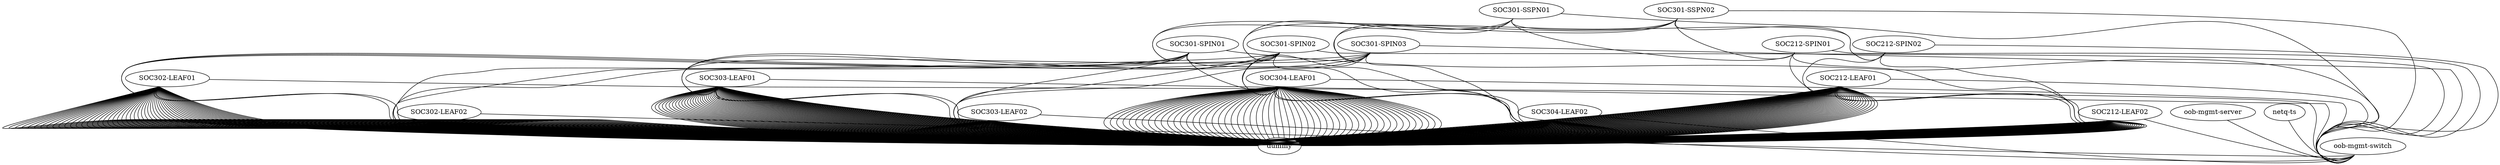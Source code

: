 graph falconv2 {

 "dummy" [function="fake"]

 "oob-mgmt-server"  [function="oob-server" memory="2048" cpu="2" mgmt_ip="10.22.0.1"]
 "oob-mgmt-switch"  [function="oob-switch"]  
 "netq-ts" [os="netq-ts-cloud-3.2.0" mgmt_ip="10.22.0.200"]

 # SOC212 node mgmt ips are manually handled in oob-mgmt script
 "SOC301-SSPN01" [function="spine" os="CumulusCommunity/cumulus-vx" version="4.2.0" mgmt_ip="10.22.0.10"]
 "SOC301-SSPN02" [function="spine" os="CumulusCommunity/cumulus-vx" version="4.2.0" mgmt_ip="10.22.0.11"]
 "SOC301-SPIN01" [function="spine" os="CumulusCommunity/cumulus-vx" version="4.2.0" mgmt_ip="10.22.0.15"]
 "SOC301-SPIN02" [function="spine" os="CumulusCommunity/cumulus-vx" version="4.2.0" mgmt_ip="10.22.0.16"]
 "SOC301-SPIN03" [function="spine" os="CumulusCommunity/cumulus-vx" version="4.2.0" mgmt_ip="10.22.0.17"]
 "SOC212-SPIN01" [function="spine" os="CumulusCommunity/cumulus-vx" version="4.2.0"]
 "SOC212-SPIN02" [function="spine" os="CumulusCommunity/cumulus-vx" version="4.2.0"]
 "SOC302-LEAF01" [function="leaf" os="CumulusCommunity/cumulus-vx" version="4.2.0" mgmt_ip="10.22.0.30"]
 "SOC302-LEAF02" [function="leaf" os="CumulusCommunity/cumulus-vx" version="4.2.0" mgmt_ip="10.22.0.31"]
 "SOC303-LEAF01" [function="leaf" os="CumulusCommunity/cumulus-vx" version="4.2.0" mgmt_ip="10.22.0.32"]
 "SOC303-LEAF02" [function="leaf" os="CumulusCommunity/cumulus-vx" version="4.2.0" mgmt_ip="10.22.0.33"]
 "SOC304-LEAF01" [function="leaf" os="CumulusCommunity/cumulus-vx" version="4.2.0" mgmt_ip="10.22.0.34"]
 "SOC304-LEAF02" [function="leaf" os="CumulusCommunity/cumulus-vx" version="4.2.0" mgmt_ip="10.22.0.35"]
 "SOC212-LEAF01" [function="leaf" os="CumulusCommunity/cumulus-vx" version="4.2.0"]
 "SOC212-LEAF02" [function="leaf" os="CumulusCommunity/cumulus-vx" version="4.2.0"]

    # 343N super spine - 343N spine connection
    "SOC301-SSPN01":"swp1" -- "SOC301-SPIN01":"swp30"
    "SOC301-SSPN01":"swp2" -- "SOC301-SPIN02":"swp30"
    "SOC301-SSPN01":"swp3" -- "SOC301-SPIN03":"swp30"
    "SOC301-SSPN02":"swp1" -- "SOC301-SPIN01":"swp29"
    "SOC301-SSPN02":"swp2" -- "SOC301-SPIN02":"swp29"
    "SOC301-SSPN02":"swp3" -- "SOC301-SPIN03":"swp29"
    
    # 343N super spine - 243M spine connection
    "SOC301-SSPN01":"swp13" -- "SOC212-SPIN02":"swp30"
    "SOC301-SSPN01":"swp14" -- "SOC212-SPIN01":"swp30"
    "SOC301-SSPN02":"swp13" -- "SOC212-SPIN02":"swp29"
    "SOC301-SSPN02":"swp14" -- "SOC212-SPIN01":"swp29"
    
    # SOC301-SPIN01 - 343N leafs connection
    "SOC301-SPIN01":"swp3" -- "SOC302-LEAF01":"swp51"
    "SOC301-SPIN01":"swp4" -- "SOC302-LEAF02":"swp51"
    "SOC301-SPIN01":"swp5" -- "SOC303-LEAF01":"swp51"
    "SOC301-SPIN01":"swp6" -- "SOC303-LEAF02":"swp51"
    "SOC301-SPIN01":"swp7" -- "SOC304-LEAF01":"swp51"
    "SOC301-SPIN01":"swp8" -- "SOC304-LEAF02":"swp51"
    
    # SOC30-SPIN02 - 343N leafs connection
    "SOC301-SPIN02":"swp3" -- "SOC302-LEAF01":"swp52"
    "SOC301-SPIN02":"swp4" -- "SOC302-LEAF02":"swp52"
    "SOC301-SPIN02":"swp5" -- "SOC303-LEAF01":"swp52"
    "SOC301-SPIN02":"swp6" -- "SOC303-LEAF02":"swp52"
    "SOC301-SPIN02":"swp7" -- "SOC304-LEAF01":"swp52"
    "SOC301-SPIN02":"swp8" -- "SOC304-LEAF02":"swp52"
    
    # SOC30-SPIN03 - 343N leafs connection
    "SOC301-SPIN03":"swp3" -- "SOC302-LEAF01":"swp53"
    "SOC301-SPIN03":"swp4" -- "SOC302-LEAF02":"swp53"
    "SOC301-SPIN03":"swp5" -- "SOC303-LEAF01":"swp53"
    "SOC301-SPIN03":"swp6" -- "SOC303-LEAF02":"swp53"
    "SOC301-SPIN03":"swp7" -- "SOC304-LEAF01":"swp53"
    "SOC301-SPIN03":"swp8" -- "SOC304-LEAF02":"swp53"
    
    # 243M spine - 243M leaf connection
    "SOC212-SPIN01":"swp3" -- "SOC212-LEAF01":"swp51"
    "SOC212-SPIN01":"swp4" -- "SOC212-LEAF02":"swp51"
    "SOC212-SPIN02":"swp3" -- "SOC212-LEAF01":"swp52"
    "SOC212-SPIN02":"swp4" -- "SOC212-LEAF02":"swp52"
 
   # clag connection
    "SOC302-LEAF01":"swp49" -- "SOC302-LEAF02":"swp49"
    "SOC302-LEAF01":"swp50" -- "SOC302-LEAF02":"swp50"
    "SOC303-LEAF01":"swp49" -- "SOC303-LEAF02":"swp49"
    "SOC303-LEAF01":"swp50" -- "SOC303-LEAF02":"swp50"
    "SOC304-LEAF01":"swp49" -- "SOC304-LEAF02":"swp49"
    "SOC304-LEAF01":"swp50" -- "SOC304-LEAF02":"swp50"
    "SOC212-LEAF01":"swp49" -- "SOC212-LEAF02":"swp49"
    "SOC212-LEAF01":"swp50" -- "SOC212-LEAF02":"swp50"

  # OOB-MGMT connections
   "oob-mgmt-server":"eth1" -- "oob-mgmt-switch":"swp1"
   "netq-ts":"eth0" -- "oob-mgmt-switch":"swp2"
   "SOC301-SSPN01":"eth0" -- "oob-mgmt-switch":"swp3" [left_mac="44:38:39:22:01:6e"]
   "SOC301-SSPN02":"eth0" -- "oob-mgmt-switch":"swp4" [left_mac="44:38:39:22:01:90"]
   "SOC301-SPIN01":"eth0" -- "oob-mgmt-switch":"swp5" [left_mac="44:38:39:22:01:6a"]
   "SOC301-SPIN02":"eth0" -- "oob-mgmt-switch":"swp6" [left_mac="44:38:39:22:01:88"]
   "SOC301-SPIN03":"eth0" -- "oob-mgmt-switch":"swp7" [left_mac="44:38:39:22:01:86"]
   "SOC212-SPIN01":"eth0" -- "oob-mgmt-switch":"swp8" [left_mac="44:38:39:22:01:76"]
   "SOC212-SPIN02":"eth0" -- "oob-mgmt-switch":"swp9" [left_mac="44:38:39:22:01:72"]
   "SOC302-LEAF01":"eth0" -- "oob-mgmt-switch":"swp10" [left_mac="44:38:39:22:01:7a"]
   "SOC302-LEAF02":"eth0" -- "oob-mgmt-switch":"swp11" [left_mac="44:38:39:22:01:78"]
   "SOC303-LEAF01":"eth0" -- "oob-mgmt-switch":"swp12" [left_mac="44:38:39:22:01:84"]
   "SOC303-LEAF02":"eth0" -- "oob-mgmt-switch":"swp13" [left_mac="44:38:39:22:01:8a"]
   "SOC304-LEAF01":"eth0" -- "oob-mgmt-switch":"swp14" [left_mac="44:38:39:22:01:82"]
   "SOC304-LEAF02":"eth0" -- "oob-mgmt-switch":"swp15" [left_mac="44:38:39:22:01:92"]
   "SOC212-LEAF01":"eth0" -- "oob-mgmt-switch":"swp16" [left_mac="44:38:39:22:01:70"]
   "SOC212-LEAF02":"eth0" -- "oob-mgmt-switch":"swp17" [left_mac="44:38:39:22:01:6c"]

    # DUMMY ports for LEAF switch mlag bonds- creates the network interface in simulation. Not actually connected to anything
    "SOC302-LEAF01":"swp1" -- "dummy":"dummy8-swp1"
    "SOC302-LEAF01":"swp2" -- "dummy":"dummy8-swp2"
    "SOC302-LEAF01":"swp3" -- "dummy":"dummy8-swp3"
    "SOC302-LEAF01":"swp4" -- "dummy":"dummy8-swp4"
    "SOC302-LEAF01":"swp5" -- "dummy":"dummy8-swp5"
    "SOC302-LEAF01":"swp6" -- "dummy":"dummy8-swp6"
    "SOC302-LEAF01":"swp7" -- "dummy":"dummy8-swp7"
    "SOC302-LEAF01":"swp8" -- "dummy":"dummy8-swp8"
    "SOC302-LEAF01":"swp9" -- "dummy":"dummy8-swp9"
    "SOC302-LEAF01":"swp10" -- "dummy":"dummy8-swp10"
    "SOC302-LEAF01":"swp11" -- "dummy":"dummy8-swp11"
    "SOC302-LEAF01":"swp12" -- "dummy":"dummy8-swp12"
    "SOC302-LEAF01":"swp13" -- "dummy":"dummy8-swp13"
    "SOC302-LEAF01":"swp14" -- "dummy":"dummy8-swp14"
    "SOC302-LEAF01":"swp15" -- "dummy":"dummy8-swp15"
    "SOC302-LEAF01":"swp16" -- "dummy":"dummy8-swp16"
    "SOC302-LEAF01":"swp17" -- "dummy":"dummy8-swp17"
    "SOC302-LEAF01":"swp18" -- "dummy":"dummy8-swp18"
    "SOC302-LEAF01":"swp19" -- "dummy":"dummy8-swp19"
    "SOC302-LEAF01":"swp20" -- "dummy":"dummy8-swp20"
    "SOC302-LEAF01":"swp21" -- "dummy":"dummy8-swp21"
    "SOC302-LEAF01":"swp22" -- "dummy":"dummy8-swp22"
    "SOC302-LEAF01":"swp23" -- "dummy":"dummy8-swp23"
    "SOC302-LEAF01":"swp24" -- "dummy":"dummy8-swp24"
    "SOC302-LEAF01":"swp25" -- "dummy":"dummy8-swp25"
    "SOC302-LEAF01":"swp26" -- "dummy":"dummy8-swp26"
    "SOC302-LEAF01":"swp27" -- "dummy":"dummy8-swp27"
    "SOC302-LEAF01":"swp28" -- "dummy":"dummy8-swp28"
    "SOC302-LEAF01":"swp29" -- "dummy":"dummy8-swp29"
    "SOC302-LEAF01":"swp30" -- "dummy":"dummy8-swp30"
    "SOC302-LEAF01":"swp31" -- "dummy":"dummy8-swp31"
    "SOC302-LEAF01":"swp32" -- "dummy":"dummy8-swp32"
    "SOC302-LEAF01":"swp33" -- "dummy":"dummy8-swp33"
    "SOC302-LEAF01":"swp34" -- "dummy":"dummy8-swp34"
    "SOC302-LEAF01":"swp35" -- "dummy":"dummy8-swp35"
    "SOC302-LEAF01":"swp36" -- "dummy":"dummy8-swp36"
    "SOC302-LEAF01":"swp37" -- "dummy":"dummy8-swp37"
    "SOC302-LEAF01":"swp38" -- "dummy":"dummy8-swp38"
    "SOC302-LEAF01":"swp39" -- "dummy":"dummy8-swp39"
    "SOC302-LEAF01":"swp40" -- "dummy":"dummy8-swp40"
    "SOC302-LEAF01":"swp41" -- "dummy":"dummy8-swp41"
    "SOC302-LEAF01":"swp42" -- "dummy":"dummy8-swp42"
    "SOC302-LEAF01":"swp43" -- "dummy":"dummy8-swp43"
    "SOC302-LEAF01":"swp44" -- "dummy":"dummy8-swp44"
    "SOC302-LEAF01":"swp45" -- "dummy":"dummy8-swp45"
    "SOC302-LEAF01":"swp46" -- "dummy":"dummy8-swp46"
    "SOC302-LEAF01":"swp47" -- "dummy":"dummy8-swp47"
    "SOC302-LEAF01":"swp48" -- "dummy":"dummy8-swp48"
        # clag bonds #
    "SOC302-LEAF01":"swp51" -- "dummy":"dummy8-swp51"
    "SOC302-LEAF01":"swp52" -- "dummy":"dummy8-swp52"
    "SOC302-LEAF01":"swp53" -- "dummy":"dummy8-swp53"
    "SOC302-LEAF01":"swp54" -- "dummy":"dummy8-swp54"
    "SOC302-LEAF01":"swp55" -- "dummy":"dummy8-swp55"
    "SOC302-LEAF01":"swp56" -- "dummy":"dummy8-swp56"
    #
    "SOC302-LEAF02":"swp1" -- "dummy":"dummy9-swp1"
    "SOC302-LEAF02":"swp2" -- "dummy":"dummy9-swp2"
    "SOC302-LEAF02":"swp3" -- "dummy":"dummy9-swp3"
    "SOC302-LEAF02":"swp4" -- "dummy":"dummy9-swp4"
    "SOC302-LEAF02":"swp5" -- "dummy":"dummy9-swp5"
    "SOC302-LEAF02":"swp6" -- "dummy":"dummy9-swp6"
    "SOC302-LEAF02":"swp7" -- "dummy":"dummy9-swp7"
    "SOC302-LEAF02":"swp8" -- "dummy":"dummy9-swp8"
    "SOC302-LEAF02":"swp9" -- "dummy":"dummy9-swp9"
    "SOC302-LEAF02":"swp10" -- "dummy":"dummy9-swp10"
    "SOC302-LEAF02":"swp11" -- "dummy":"dummy9-swp11"
    "SOC302-LEAF02":"swp12" -- "dummy":"dummy9-swp12"
    "SOC302-LEAF02":"swp13" -- "dummy":"dummy9-swp13"
    "SOC302-LEAF02":"swp14" -- "dummy":"dummy9-swp14"
    "SOC302-LEAF02":"swp15" -- "dummy":"dummy9-swp15"
    "SOC302-LEAF02":"swp16" -- "dummy":"dummy9-swp16"
    "SOC302-LEAF02":"swp17" -- "dummy":"dummy9-swp17"
    "SOC302-LEAF02":"swp18" -- "dummy":"dummy9-swp18"
    "SOC302-LEAF02":"swp19" -- "dummy":"dummy9-swp19"
    "SOC302-LEAF02":"swp20" -- "dummy":"dummy9-swp20"
    "SOC302-LEAF02":"swp21" -- "dummy":"dummy9-swp21"
    "SOC302-LEAF02":"swp22" -- "dummy":"dummy9-swp22"
    "SOC302-LEAF02":"swp23" -- "dummy":"dummy9-swp23"
    "SOC302-LEAF02":"swp24" -- "dummy":"dummy9-swp24"
    "SOC302-LEAF02":"swp25" -- "dummy":"dummy9-swp25"
    "SOC302-LEAF02":"swp26" -- "dummy":"dummy9-swp26"
    "SOC302-LEAF02":"swp27" -- "dummy":"dummy9-swp27"
    "SOC302-LEAF02":"swp28" -- "dummy":"dummy9-swp28"
    "SOC302-LEAF02":"swp29" -- "dummy":"dummy9-swp29"
    "SOC302-LEAF02":"swp30" -- "dummy":"dummy9-swp30"
    "SOC302-LEAF02":"swp31" -- "dummy":"dummy9-swp31"
    "SOC302-LEAF02":"swp32" -- "dummy":"dummy9-swp32"
    "SOC302-LEAF02":"swp33" -- "dummy":"dummy9-swp33"
    "SOC302-LEAF02":"swp34" -- "dummy":"dummy9-swp34"
    "SOC302-LEAF02":"swp35" -- "dummy":"dummy9-swp35"
    "SOC302-LEAF02":"swp36" -- "dummy":"dummy9-swp36"
    "SOC302-LEAF02":"swp37" -- "dummy":"dummy9-swp37"
    "SOC302-LEAF02":"swp38" -- "dummy":"dummy9-swp38"
    "SOC302-LEAF02":"swp39" -- "dummy":"dummy9-swp39"
    "SOC302-LEAF02":"swp40" -- "dummy":"dummy9-swp40"
    "SOC302-LEAF02":"swp41" -- "dummy":"dummy9-swp41"
    "SOC302-LEAF02":"swp42" -- "dummy":"dummy9-swp42"
    "SOC302-LEAF02":"swp43" -- "dummy":"dummy9-swp43"
    "SOC302-LEAF02":"swp44" -- "dummy":"dummy9-swp44"
    "SOC302-LEAF02":"swp45" -- "dummy":"dummy9-swp45"
    "SOC302-LEAF02":"swp46" -- "dummy":"dummy9-swp46"
    "SOC302-LEAF02":"swp47" -- "dummy":"dummy9-swp47"
    "SOC302-LEAF02":"swp48" -- "dummy":"dummy9-swp48"
        # clag bonds #
    "SOC302-LEAF02":"swp51" -- "dummy":"dummy9-swp51"
    "SOC302-LEAF02":"swp52" -- "dummy":"dummy9-swp52"
    "SOC302-LEAF02":"swp53" -- "dummy":"dummy9-swp53"
    "SOC302-LEAF02":"swp54" -- "dummy":"dummy9-swp54"
    "SOC302-LEAF02":"swp55" -- "dummy":"dummy9-swp55"
    "SOC302-LEAF02":"swp56" -- "dummy":"dummy9-swp56"
    #
    "SOC303-LEAF01":"swp1" -- "dummy":"dummy10-swp1"
    "SOC303-LEAF01":"swp2" -- "dummy":"dummy10-swp2"
    "SOC303-LEAF01":"swp3" -- "dummy":"dummy10-swp3"
    "SOC303-LEAF01":"swp4" -- "dummy":"dummy10-swp4"
    "SOC303-LEAF01":"swp5" -- "dummy":"dummy10-swp5"
    "SOC303-LEAF01":"swp6" -- "dummy":"dummy10-swp6"
    "SOC303-LEAF01":"swp7" -- "dummy":"dummy10-swp7"
    "SOC303-LEAF01":"swp8" -- "dummy":"dummy10-swp8"
    "SOC303-LEAF01":"swp9" -- "dummy":"dummy10-swp9"
    "SOC303-LEAF01":"swp10" -- "dummy":"dummy10-swp10"
    "SOC303-LEAF01":"swp11" -- "dummy":"dummy10-swp11"
    "SOC303-LEAF01":"swp12" -- "dummy":"dummy10-swp12"
    "SOC303-LEAF01":"swp13" -- "dummy":"dummy10-swp13"
    "SOC303-LEAF01":"swp14" -- "dummy":"dummy10-swp14"
    "SOC303-LEAF01":"swp15" -- "dummy":"dummy10-swp15"
    "SOC303-LEAF01":"swp16" -- "dummy":"dummy10-swp16"
    "SOC303-LEAF01":"swp17" -- "dummy":"dummy10-swp17"
    "SOC303-LEAF01":"swp18" -- "dummy":"dummy10-swp18"
    "SOC303-LEAF01":"swp19" -- "dummy":"dummy10-swp19"
    "SOC303-LEAF01":"swp20" -- "dummy":"dummy10-swp20"
    "SOC303-LEAF01":"swp21" -- "dummy":"dummy10-swp21"
    "SOC303-LEAF01":"swp22" -- "dummy":"dummy10-swp22"
    "SOC303-LEAF01":"swp23" -- "dummy":"dummy10-swp23"
    "SOC303-LEAF01":"swp24" -- "dummy":"dummy10-swp24"
    "SOC303-LEAF01":"swp25" -- "dummy":"dummy10-swp25"
    "SOC303-LEAF01":"swp26" -- "dummy":"dummy10-swp26"
    "SOC303-LEAF01":"swp27" -- "dummy":"dummy10-swp27"
    "SOC303-LEAF01":"swp28" -- "dummy":"dummy10-swp28"
    "SOC303-LEAF01":"swp29" -- "dummy":"dummy10-swp29"
    "SOC303-LEAF01":"swp30" -- "dummy":"dummy10-swp30"
    "SOC303-LEAF01":"swp31" -- "dummy":"dummy10-swp31"
    "SOC303-LEAF01":"swp32" -- "dummy":"dummy10-swp32"
    "SOC303-LEAF01":"swp33" -- "dummy":"dummy10-swp33"
    "SOC303-LEAF01":"swp34" -- "dummy":"dummy10-swp34"
    "SOC303-LEAF01":"swp35" -- "dummy":"dummy10-swp35"
    "SOC303-LEAF01":"swp36" -- "dummy":"dummy10-swp36"
    "SOC303-LEAF01":"swp37" -- "dummy":"dummy10-swp37"
    "SOC303-LEAF01":"swp38" -- "dummy":"dummy10-swp38"
    "SOC303-LEAF01":"swp39" -- "dummy":"dummy10-swp39"
    "SOC303-LEAF01":"swp40" -- "dummy":"dummy10-swp40"
    "SOC303-LEAF01":"swp41" -- "dummy":"dummy10-swp41"
    "SOC303-LEAF01":"swp42" -- "dummy":"dummy10-swp42"
    "SOC303-LEAF01":"swp43" -- "dummy":"dummy10-swp43"
    "SOC303-LEAF01":"swp44" -- "dummy":"dummy10-swp44"
    "SOC303-LEAF01":"swp45" -- "dummy":"dummy10-swp45"
    "SOC303-LEAF01":"swp46" -- "dummy":"dummy10-swp46"
    "SOC303-LEAF01":"swp47" -- "dummy":"dummy10-swp47"
    "SOC303-LEAF01":"swp48" -- "dummy":"dummy10-swp48"
        # clag bonds #
    "SOC303-LEAF01":"swp51" -- "dummy":"dummy10-swp51"
    "SOC303-LEAF01":"swp52" -- "dummy":"dummy10-swp52"
    "SOC303-LEAF01":"swp53" -- "dummy":"dummy10-swp53"
    "SOC303-LEAF01":"swp54" -- "dummy":"dummy10-swp54"
    "SOC303-LEAF01":"swp55" -- "dummy":"dummy10-swp55"
    "SOC303-LEAF01":"swp56" -- "dummy":"dummy10-swp56"
    #
    "SOC303-LEAF02":"swp1" -- "dummy":"dummy11-swp1"
    "SOC303-LEAF02":"swp2" -- "dummy":"dummy11-swp2"
    "SOC303-LEAF02":"swp3" -- "dummy":"dummy11-swp3"
    "SOC303-LEAF02":"swp4" -- "dummy":"dummy11-swp4"
    "SOC303-LEAF02":"swp5" -- "dummy":"dummy11-swp5"
    "SOC303-LEAF02":"swp6" -- "dummy":"dummy11-swp6"
    "SOC303-LEAF02":"swp7" -- "dummy":"dummy11-swp7"
    "SOC303-LEAF02":"swp8" -- "dummy":"dummy11-swp8"
    "SOC303-LEAF02":"swp9" -- "dummy":"dummy11-swp9"
    "SOC303-LEAF02":"swp10" -- "dummy":"dummy11-swp10"
    "SOC303-LEAF02":"swp11" -- "dummy":"dummy11-swp11"
    "SOC303-LEAF02":"swp12" -- "dummy":"dummy11-swp12"
    "SOC303-LEAF02":"swp13" -- "dummy":"dummy11-swp13"
    "SOC303-LEAF02":"swp14" -- "dummy":"dummy11-swp14"
    "SOC303-LEAF02":"swp15" -- "dummy":"dummy11-swp15"
    "SOC303-LEAF02":"swp16" -- "dummy":"dummy11-swp16"
    "SOC303-LEAF02":"swp17" -- "dummy":"dummy11-swp17"
    "SOC303-LEAF02":"swp18" -- "dummy":"dummy11-swp18"
    "SOC303-LEAF02":"swp19" -- "dummy":"dummy11-swp19"
    "SOC303-LEAF02":"swp20" -- "dummy":"dummy11-swp20"
    "SOC303-LEAF02":"swp21" -- "dummy":"dummy11-swp21"
    "SOC303-LEAF02":"swp22" -- "dummy":"dummy11-swp22"
    "SOC303-LEAF02":"swp23" -- "dummy":"dummy11-swp23"
    "SOC303-LEAF02":"swp24" -- "dummy":"dummy11-swp24"
    "SOC303-LEAF02":"swp25" -- "dummy":"dummy11-swp25"
    "SOC303-LEAF02":"swp26" -- "dummy":"dummy11-swp26"
    "SOC303-LEAF02":"swp27" -- "dummy":"dummy11-swp27"
    "SOC303-LEAF02":"swp28" -- "dummy":"dummy11-swp28"
    "SOC303-LEAF02":"swp29" -- "dummy":"dummy11-swp29"
    "SOC303-LEAF02":"swp30" -- "dummy":"dummy11-swp30"
    "SOC303-LEAF02":"swp31" -- "dummy":"dummy11-swp31"
    "SOC303-LEAF02":"swp32" -- "dummy":"dummy11-swp32"
    "SOC303-LEAF02":"swp33" -- "dummy":"dummy11-swp33"
    "SOC303-LEAF02":"swp34" -- "dummy":"dummy11-swp34"
    "SOC303-LEAF02":"swp35" -- "dummy":"dummy11-swp35"
    "SOC303-LEAF02":"swp36" -- "dummy":"dummy11-swp36"
    "SOC303-LEAF02":"swp37" -- "dummy":"dummy11-swp37"
    "SOC303-LEAF02":"swp38" -- "dummy":"dummy11-swp38"
    "SOC303-LEAF02":"swp39" -- "dummy":"dummy11-swp39"
    "SOC303-LEAF02":"swp40" -- "dummy":"dummy11-swp40"
    "SOC303-LEAF02":"swp41" -- "dummy":"dummy11-swp41"
    "SOC303-LEAF02":"swp42" -- "dummy":"dummy11-swp42"
    "SOC303-LEAF02":"swp43" -- "dummy":"dummy11-swp43"
    "SOC303-LEAF02":"swp44" -- "dummy":"dummy11-swp44"
    "SOC303-LEAF02":"swp45" -- "dummy":"dummy11-swp45"
    "SOC303-LEAF02":"swp46" -- "dummy":"dummy11-swp46"
    "SOC303-LEAF02":"swp47" -- "dummy":"dummy11-swp47"
    "SOC303-LEAF02":"swp48" -- "dummy":"dummy11-swp48"
        # clag bonds #
    "SOC303-LEAF02":"swp51" -- "dummy":"dummy11-swp51"
    "SOC303-LEAF02":"swp52" -- "dummy":"dummy11-swp52"
    "SOC303-LEAF02":"swp53" -- "dummy":"dummy11-swp53"
    "SOC303-LEAF02":"swp54" -- "dummy":"dummy11-swp54"
    "SOC303-LEAF02":"swp55" -- "dummy":"dummy11-swp55"
    "SOC303-LEAF02":"swp56" -- "dummy":"dummy11-swp56"
    #
    "SOC304-LEAF01":"swp1" -- "dummy":"dummy12-swp1"
    "SOC304-LEAF01":"swp2" -- "dummy":"dummy12-swp2"
    "SOC304-LEAF01":"swp3" -- "dummy":"dummy12-swp3"
    "SOC304-LEAF01":"swp4" -- "dummy":"dummy12-swp4"
    "SOC304-LEAF01":"swp5" -- "dummy":"dummy12-swp5"
    "SOC304-LEAF01":"swp6" -- "dummy":"dummy12-swp6"
    "SOC304-LEAF01":"swp7" -- "dummy":"dummy12-swp7"
    "SOC304-LEAF01":"swp8" -- "dummy":"dummy12-swp8"
    "SOC304-LEAF01":"swp9" -- "dummy":"dummy12-swp9"
    "SOC304-LEAF01":"swp10" -- "dummy":"dummy12-swp10"
    "SOC304-LEAF01":"swp11" -- "dummy":"dummy12-swp11"
    "SOC304-LEAF01":"swp12" -- "dummy":"dummy12-swp12"
    "SOC304-LEAF01":"swp13" -- "dummy":"dummy12-swp13"
    "SOC304-LEAF01":"swp14" -- "dummy":"dummy12-swp14"
    "SOC304-LEAF01":"swp15" -- "dummy":"dummy12-swp15"
    "SOC304-LEAF01":"swp16" -- "dummy":"dummy12-swp16"
    "SOC304-LEAF01":"swp17" -- "dummy":"dummy12-swp17"
    "SOC304-LEAF01":"swp18" -- "dummy":"dummy12-swp18"
    "SOC304-LEAF01":"swp19" -- "dummy":"dummy12-swp19"
    "SOC304-LEAF01":"swp20" -- "dummy":"dummy12-swp20"
    "SOC304-LEAF01":"swp21" -- "dummy":"dummy12-swp21"
    "SOC304-LEAF01":"swp22" -- "dummy":"dummy12-swp22"
    "SOC304-LEAF01":"swp23" -- "dummy":"dummy12-swp23"
    "SOC304-LEAF01":"swp24" -- "dummy":"dummy12-swp24"
    "SOC304-LEAF01":"swp25" -- "dummy":"dummy12-swp25"
    "SOC304-LEAF01":"swp26" -- "dummy":"dummy12-swp26"
    "SOC304-LEAF01":"swp27" -- "dummy":"dummy12-swp27"
    "SOC304-LEAF01":"swp28" -- "dummy":"dummy12-swp28"
    "SOC304-LEAF01":"swp29" -- "dummy":"dummy12-swp29"
    "SOC304-LEAF01":"swp30" -- "dummy":"dummy12-swp30"
    "SOC304-LEAF01":"swp31" -- "dummy":"dummy12-swp31"
    "SOC304-LEAF01":"swp32" -- "dummy":"dummy12-swp32"
    "SOC304-LEAF01":"swp33" -- "dummy":"dummy12-swp33"
    "SOC304-LEAF01":"swp34" -- "dummy":"dummy12-swp34"
    "SOC304-LEAF01":"swp35" -- "dummy":"dummy12-swp35"
    "SOC304-LEAF01":"swp36" -- "dummy":"dummy12-swp36"
    "SOC304-LEAF01":"swp37" -- "dummy":"dummy12-swp37"
    "SOC304-LEAF01":"swp38" -- "dummy":"dummy12-swp38"
    "SOC304-LEAF01":"swp39" -- "dummy":"dummy12-swp39"
    "SOC304-LEAF01":"swp40" -- "dummy":"dummy12-swp40"
    "SOC304-LEAF01":"swp41" -- "dummy":"dummy12-swp41"
    "SOC304-LEAF01":"swp42" -- "dummy":"dummy12-swp42"
    "SOC304-LEAF01":"swp43" -- "dummy":"dummy12-swp43"
    "SOC304-LEAF01":"swp44" -- "dummy":"dummy12-swp44"
    "SOC304-LEAF01":"swp45" -- "dummy":"dummy12-swp45"
    "SOC304-LEAF01":"swp46" -- "dummy":"dummy12-swp46"
    "SOC304-LEAF01":"swp47" -- "dummy":"dummy12-swp47"
    "SOC304-LEAF01":"swp48" -- "dummy":"dummy12-swp48"
        # clag bonds #
    "SOC304-LEAF01":"swp51" -- "dummy":"dummy12-swp51"
    "SOC304-LEAF01":"swp52" -- "dummy":"dummy12-swp52"
    "SOC304-LEAF01":"swp53" -- "dummy":"dummy12-swp53"
    "SOC304-LEAF01":"swp54" -- "dummy":"dummy12-swp54"
    "SOC304-LEAF01":"swp55" -- "dummy":"dummy12-swp55"
    "SOC304-LEAF01":"swp56" -- "dummy":"dummy12-swp56"
    #
    "SOC304-LEAF02":"swp1" -- "dummy":"dummy13-swp1"
    "SOC304-LEAF02":"swp2" -- "dummy":"dummy13-swp2"
    "SOC304-LEAF02":"swp3" -- "dummy":"dummy13-swp3"
    "SOC304-LEAF02":"swp4" -- "dummy":"dummy13-swp4"
    "SOC304-LEAF02":"swp5" -- "dummy":"dummy13-swp5"
    "SOC304-LEAF02":"swp6" -- "dummy":"dummy13-swp6"
    "SOC304-LEAF02":"swp7" -- "dummy":"dummy13-swp7"
    "SOC304-LEAF02":"swp8" -- "dummy":"dummy13-swp8"
    "SOC304-LEAF02":"swp9" -- "dummy":"dummy13-swp9"
    "SOC304-LEAF02":"swp10" -- "dummy":"dummy13-swp10"
    "SOC304-LEAF02":"swp11" -- "dummy":"dummy13-swp11"
    "SOC304-LEAF02":"swp12" -- "dummy":"dummy13-swp12"
    "SOC304-LEAF02":"swp13" -- "dummy":"dummy13-swp13"
    "SOC304-LEAF02":"swp14" -- "dummy":"dummy13-swp14"
    "SOC304-LEAF02":"swp15" -- "dummy":"dummy13-swp15"
    "SOC304-LEAF02":"swp16" -- "dummy":"dummy13-swp16"
    "SOC304-LEAF02":"swp17" -- "dummy":"dummy13-swp17"
    "SOC304-LEAF02":"swp18" -- "dummy":"dummy13-swp18"
    "SOC304-LEAF02":"swp19" -- "dummy":"dummy13-swp19"
    "SOC304-LEAF02":"swp20" -- "dummy":"dummy13-swp20"
    "SOC304-LEAF02":"swp21" -- "dummy":"dummy13-swp21"
    "SOC304-LEAF02":"swp22" -- "dummy":"dummy13-swp22"
    "SOC304-LEAF02":"swp23" -- "dummy":"dummy13-swp23"
    "SOC304-LEAF02":"swp24" -- "dummy":"dummy13-swp24"
    "SOC304-LEAF02":"swp25" -- "dummy":"dummy13-swp25"
    "SOC304-LEAF02":"swp26" -- "dummy":"dummy13-swp26"
    "SOC304-LEAF02":"swp27" -- "dummy":"dummy13-swp27"
    "SOC304-LEAF02":"swp28" -- "dummy":"dummy13-swp28"
    "SOC304-LEAF02":"swp29" -- "dummy":"dummy13-swp29"
    "SOC304-LEAF02":"swp30" -- "dummy":"dummy13-swp30"
    "SOC304-LEAF02":"swp31" -- "dummy":"dummy13-swp31"
    "SOC304-LEAF02":"swp32" -- "dummy":"dummy13-swp32"
    "SOC304-LEAF02":"swp33" -- "dummy":"dummy13-swp33"
    "SOC304-LEAF02":"swp34" -- "dummy":"dummy13-swp34"
    "SOC304-LEAF02":"swp35" -- "dummy":"dummy13-swp35"
    "SOC304-LEAF02":"swp36" -- "dummy":"dummy13-swp36"
    "SOC304-LEAF02":"swp37" -- "dummy":"dummy13-swp37"
    "SOC304-LEAF02":"swp38" -- "dummy":"dummy13-swp38"
    "SOC304-LEAF02":"swp39" -- "dummy":"dummy13-swp39"
    "SOC304-LEAF02":"swp40" -- "dummy":"dummy13-swp40"
    "SOC304-LEAF02":"swp41" -- "dummy":"dummy13-swp41"
    "SOC304-LEAF02":"swp42" -- "dummy":"dummy13-swp42"
    "SOC304-LEAF02":"swp43" -- "dummy":"dummy13-swp43"
    "SOC304-LEAF02":"swp44" -- "dummy":"dummy13-swp44"
    "SOC304-LEAF02":"swp45" -- "dummy":"dummy13-swp45"
    "SOC304-LEAF02":"swp46" -- "dummy":"dummy13-swp46"
    "SOC304-LEAF02":"swp47" -- "dummy":"dummy13-swp47"
    "SOC304-LEAF02":"swp48" -- "dummy":"dummy13-swp48"
        # clag bonds #
    "SOC304-LEAF02":"swp51" -- "dummy":"dummy13-swp51"
    "SOC304-LEAF02":"swp52" -- "dummy":"dummy13-swp52"
    "SOC304-LEAF02":"swp53" -- "dummy":"dummy13-swp53"
    "SOC304-LEAF02":"swp54" -- "dummy":"dummy13-swp54"
    "SOC304-LEAF02":"swp55" -- "dummy":"dummy13-swp55"
    "SOC304-LEAF02":"swp56" -- "dummy":"dummy13-swp56"
    #
    "SOC212-LEAF01":"swp1" -- "dummy":"dummy14-swp1"
    "SOC212-LEAF01":"swp2" -- "dummy":"dummy14-swp2"
    "SOC212-LEAF01":"swp3" -- "dummy":"dummy14-swp3"
    "SOC212-LEAF01":"swp4" -- "dummy":"dummy14-swp4"
    "SOC212-LEAF01":"swp5" -- "dummy":"dummy14-swp5"
    "SOC212-LEAF01":"swp6" -- "dummy":"dummy14-swp6"
    "SOC212-LEAF01":"swp7" -- "dummy":"dummy14-swp7"
    "SOC212-LEAF01":"swp8" -- "dummy":"dummy14-swp8"
    "SOC212-LEAF01":"swp9" -- "dummy":"dummy14-swp9"
    "SOC212-LEAF01":"swp10" -- "dummy":"dummy14-swp10"
    "SOC212-LEAF01":"swp11" -- "dummy":"dummy14-swp11"
    "SOC212-LEAF01":"swp12" -- "dummy":"dummy14-swp12"
    "SOC212-LEAF01":"swp13" -- "dummy":"dummy14-swp13"
    "SOC212-LEAF01":"swp14" -- "dummy":"dummy14-swp14"
    "SOC212-LEAF01":"swp15" -- "dummy":"dummy14-swp15"
    "SOC212-LEAF01":"swp16" -- "dummy":"dummy14-swp16"
    "SOC212-LEAF01":"swp17" -- "dummy":"dummy14-swp17"
    "SOC212-LEAF01":"swp18" -- "dummy":"dummy14-swp18"
    "SOC212-LEAF01":"swp19" -- "dummy":"dummy14-swp19"
    "SOC212-LEAF01":"swp20" -- "dummy":"dummy14-swp20"
    "SOC212-LEAF01":"swp21" -- "dummy":"dummy14-swp21"
    "SOC212-LEAF01":"swp22" -- "dummy":"dummy14-swp22"
    "SOC212-LEAF01":"swp23" -- "dummy":"dummy14-swp23"
    "SOC212-LEAF01":"swp24" -- "dummy":"dummy14-swp24"
    "SOC212-LEAF01":"swp25" -- "dummy":"dummy14-swp25"
    "SOC212-LEAF01":"swp26" -- "dummy":"dummy14-swp26"
    "SOC212-LEAF01":"swp27" -- "dummy":"dummy14-swp27"
    "SOC212-LEAF01":"swp28" -- "dummy":"dummy14-swp28"
    "SOC212-LEAF01":"swp29" -- "dummy":"dummy14-swp29"
    "SOC212-LEAF01":"swp30" -- "dummy":"dummy14-swp30"
    "SOC212-LEAF01":"swp31" -- "dummy":"dummy14-swp31"
    "SOC212-LEAF01":"swp32" -- "dummy":"dummy14-swp32"
    "SOC212-LEAF01":"swp33" -- "dummy":"dummy14-swp33"
    "SOC212-LEAF01":"swp34" -- "dummy":"dummy14-swp34"
    "SOC212-LEAF01":"swp35" -- "dummy":"dummy14-swp35"
    "SOC212-LEAF01":"swp36" -- "dummy":"dummy14-swp36"
    "SOC212-LEAF01":"swp37" -- "dummy":"dummy14-swp37"
    "SOC212-LEAF01":"swp38" -- "dummy":"dummy14-swp38"
    "SOC212-LEAF01":"swp39" -- "dummy":"dummy14-swp39"
    "SOC212-LEAF01":"swp40" -- "dummy":"dummy14-swp40"
    "SOC212-LEAF01":"swp41" -- "dummy":"dummy14-swp41"
    "SOC212-LEAF01":"swp42" -- "dummy":"dummy14-swp42"
    "SOC212-LEAF01":"swp43" -- "dummy":"dummy14-swp43"
    "SOC212-LEAF01":"swp44" -- "dummy":"dummy14-swp44"
    "SOC212-LEAF01":"swp45" -- "dummy":"dummy14-swp45"
    "SOC212-LEAF01":"swp46" -- "dummy":"dummy14-swp46"
    "SOC212-LEAF01":"swp47" -- "dummy":"dummy14-swp47"
    "SOC212-LEAF01":"swp48" -- "dummy":"dummy14-swp48"
        # clag bonds #
    "SOC212-LEAF01":"swp51" -- "dummy":"dummy14-swp51"
    "SOC212-LEAF01":"swp52" -- "dummy":"dummy14-swp52"
    "SOC212-LEAF01":"swp53" -- "dummy":"dummy14-swp53"
    "SOC212-LEAF01":"swp54" -- "dummy":"dummy14-swp54"
    "SOC212-LEAF01":"swp55" -- "dummy":"dummy14-swp55"
    "SOC212-LEAF01":"swp56" -- "dummy":"dummy14-swp56"
    #
    "SOC212-LEAF02":"swp1" -- "dummy":"dummy15-swp1"
    "SOC212-LEAF02":"swp2" -- "dummy":"dummy15-swp2"
    "SOC212-LEAF02":"swp3" -- "dummy":"dummy15-swp3"
    "SOC212-LEAF02":"swp4" -- "dummy":"dummy15-swp4"
    "SOC212-LEAF02":"swp5" -- "dummy":"dummy15-swp5"
    "SOC212-LEAF02":"swp6" -- "dummy":"dummy15-swp6"
    "SOC212-LEAF02":"swp7" -- "dummy":"dummy15-swp7"
    "SOC212-LEAF02":"swp8" -- "dummy":"dummy15-swp8"
    "SOC212-LEAF02":"swp9" -- "dummy":"dummy15-swp9"
    "SOC212-LEAF02":"swp10" -- "dummy":"dummy15-swp10"
    "SOC212-LEAF02":"swp11" -- "dummy":"dummy15-swp11"
    "SOC212-LEAF02":"swp12" -- "dummy":"dummy15-swp12"
    "SOC212-LEAF02":"swp13" -- "dummy":"dummy15-swp13"
    "SOC212-LEAF02":"swp14" -- "dummy":"dummy15-swp14"
    "SOC212-LEAF02":"swp15" -- "dummy":"dummy15-swp15"
    "SOC212-LEAF02":"swp16" -- "dummy":"dummy15-swp16"
    "SOC212-LEAF02":"swp17" -- "dummy":"dummy15-swp17"
    "SOC212-LEAF02":"swp18" -- "dummy":"dummy15-swp18"
    "SOC212-LEAF02":"swp19" -- "dummy":"dummy15-swp19"
    "SOC212-LEAF02":"swp20" -- "dummy":"dummy15-swp20"
    "SOC212-LEAF02":"swp21" -- "dummy":"dummy15-swp21"
    "SOC212-LEAF02":"swp22" -- "dummy":"dummy15-swp22"
    "SOC212-LEAF02":"swp23" -- "dummy":"dummy15-swp23"
    "SOC212-LEAF02":"swp24" -- "dummy":"dummy15-swp24"
    "SOC212-LEAF02":"swp25" -- "dummy":"dummy15-swp25"
    "SOC212-LEAF02":"swp26" -- "dummy":"dummy15-swp26"
    "SOC212-LEAF02":"swp27" -- "dummy":"dummy15-swp27"
    "SOC212-LEAF02":"swp28" -- "dummy":"dummy15-swp28"
    "SOC212-LEAF02":"swp29" -- "dummy":"dummy15-swp29"
    "SOC212-LEAF02":"swp30" -- "dummy":"dummy15-swp30"
    "SOC212-LEAF02":"swp31" -- "dummy":"dummy15-swp31"
    "SOC212-LEAF02":"swp32" -- "dummy":"dummy15-swp32"
    "SOC212-LEAF02":"swp33" -- "dummy":"dummy15-swp33"
    "SOC212-LEAF02":"swp34" -- "dummy":"dummy15-swp34"
    "SOC212-LEAF02":"swp35" -- "dummy":"dummy15-swp35"
    "SOC212-LEAF02":"swp36" -- "dummy":"dummy15-swp36"
    "SOC212-LEAF02":"swp37" -- "dummy":"dummy15-swp37"
    "SOC212-LEAF02":"swp38" -- "dummy":"dummy15-swp38"
    "SOC212-LEAF02":"swp39" -- "dummy":"dummy15-swp39"
    "SOC212-LEAF02":"swp40" -- "dummy":"dummy15-swp40"
    "SOC212-LEAF02":"swp41" -- "dummy":"dummy15-swp41"
    "SOC212-LEAF02":"swp42" -- "dummy":"dummy15-swp42"
    "SOC212-LEAF02":"swp43" -- "dummy":"dummy15-swp43"
    "SOC212-LEAF02":"swp44" -- "dummy":"dummy15-swp44"
    "SOC212-LEAF02":"swp45" -- "dummy":"dummy15-swp45"
    "SOC212-LEAF02":"swp46" -- "dummy":"dummy15-swp46"
    "SOC212-LEAF02":"swp47" -- "dummy":"dummy15-swp47"
    "SOC212-LEAF02":"swp48" -- "dummy":"dummy15-swp48"
    "SOC212-LEAF02":"swp48" -- "dummy":"dummy15-swp48"
        # clag bonds #
    "SOC212-LEAF02":"swp51" -- "dummy":"dummy15-swp51"
    "SOC212-LEAF02":"swp52" -- "dummy":"dummy15-swp52"
    "SOC212-LEAF02":"swp53" -- "dummy":"dummy15-swp53"
    "SOC212-LEAF02":"swp54" -- "dummy":"dummy15-swp54"
    "SOC212-LEAF02":"swp55" -- "dummy":"dummy15-swp55"
    "SOC212-LEAF02":"swp56" -- "dummy":"dummy15-swp56"
}
